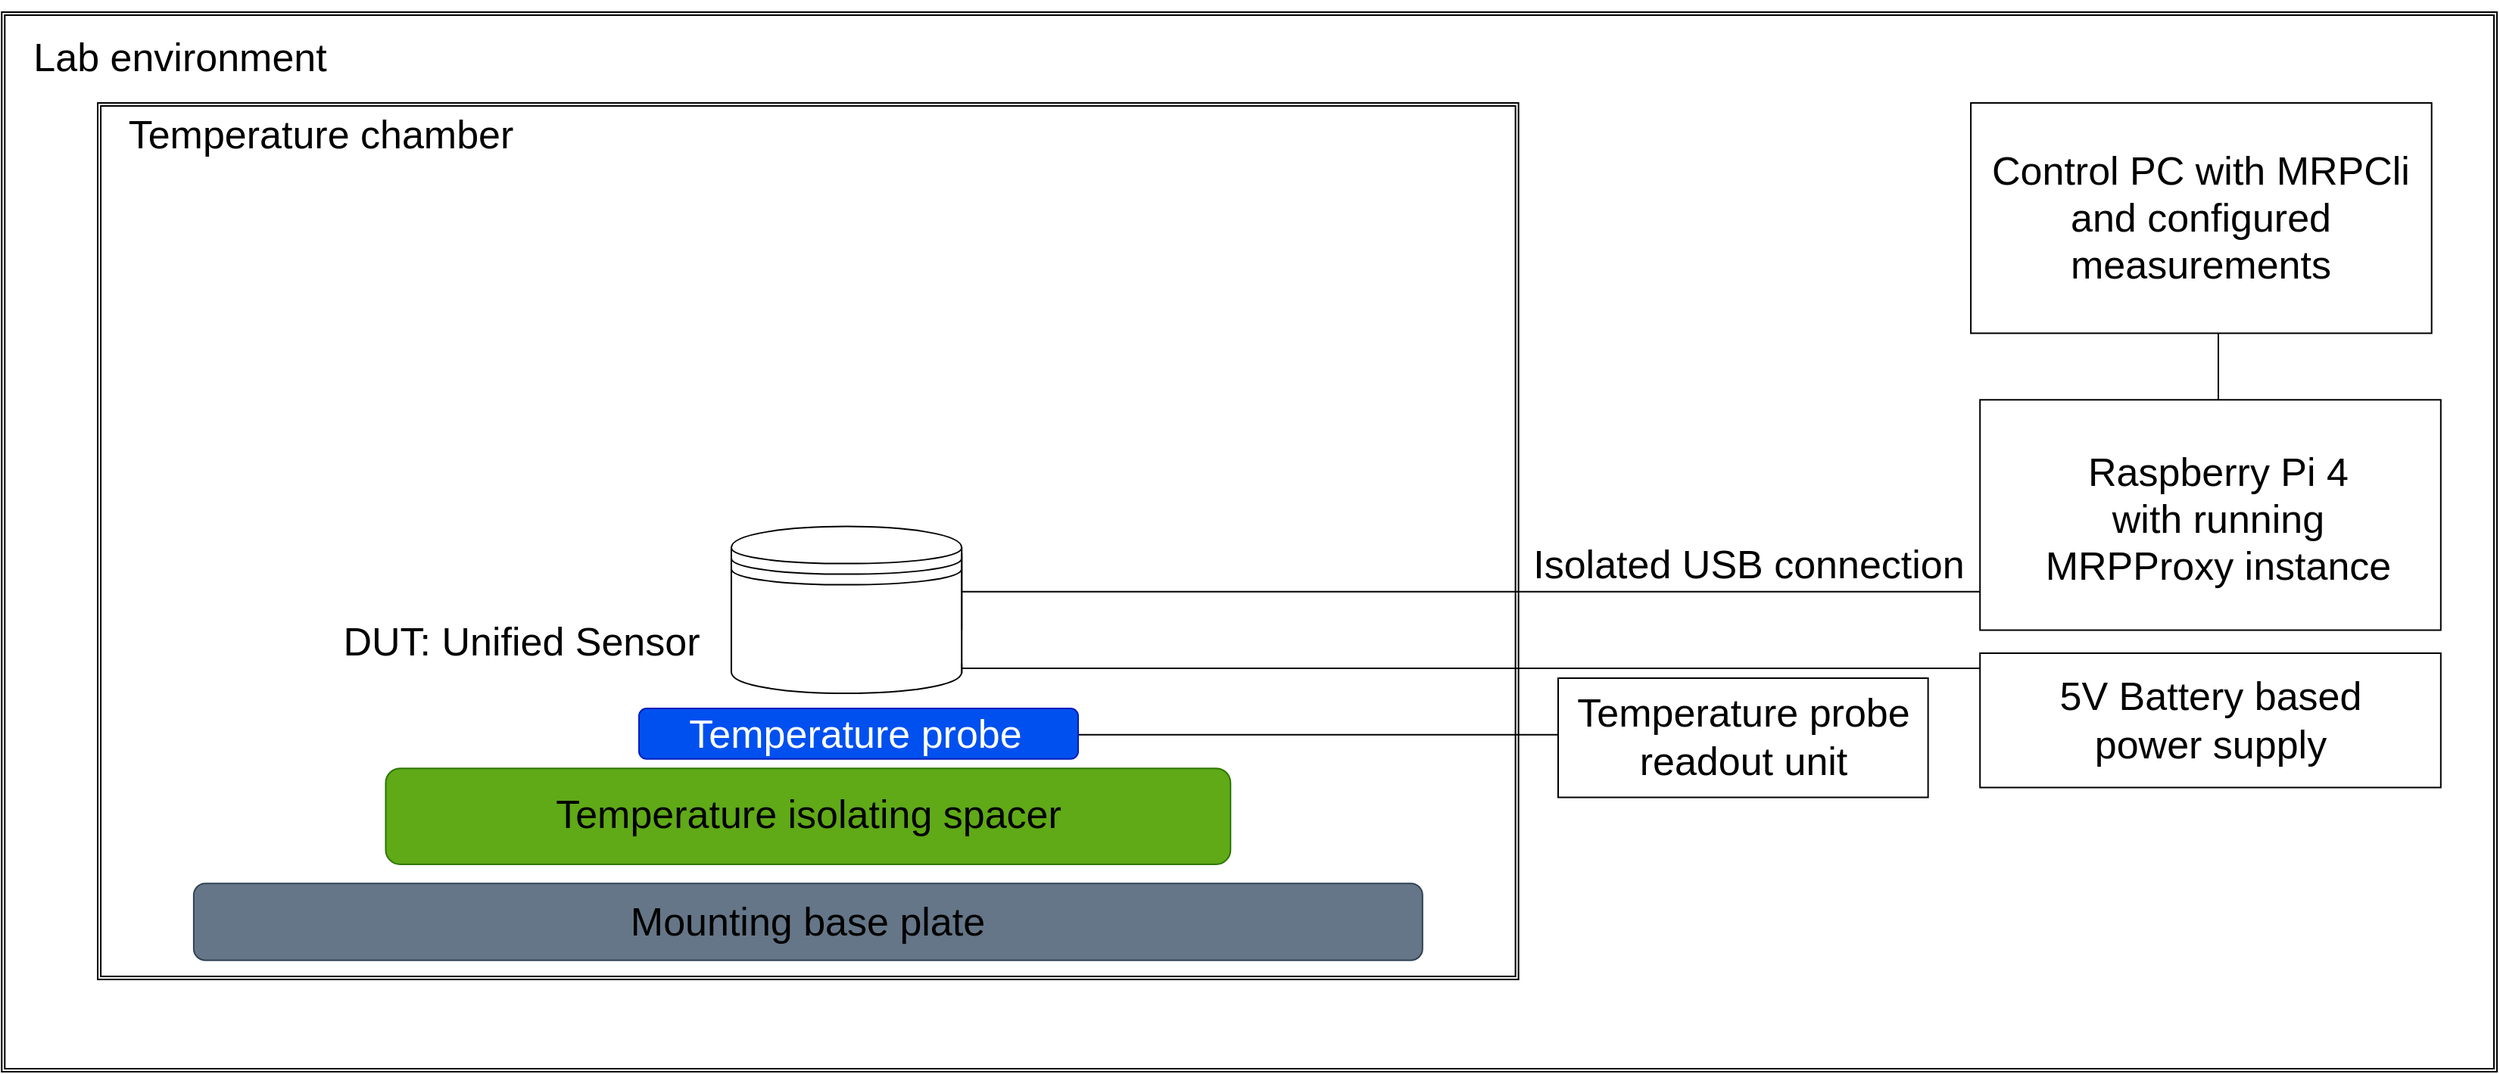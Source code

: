 <mxfile version="23.0.2" type="device">
  <diagram name="Seite-1" id="LVsIx8To8QwGvgg_5ai1">
    <mxGraphModel dx="3364" dy="665" grid="1" gridSize="10" guides="1" tooltips="1" connect="1" arrows="1" fold="1" page="1" pageScale="1" pageWidth="1169" pageHeight="827" math="0" shadow="0">
      <root>
        <mxCell id="0" />
        <mxCell id="1" parent="0" />
        <mxCell id="4N-B-asAUeovzKVmC_IK-16" value="" style="shape=ext;double=1;rounded=0;whiteSpace=wrap;html=1;align=right;movable=1;resizable=1;rotatable=1;deletable=1;editable=1;locked=0;connectable=1;" parent="1" vertex="1">
          <mxGeometry x="-2137.85" y="10" width="1647.85" height="700" as="geometry" />
        </mxCell>
        <mxCell id="4N-B-asAUeovzKVmC_IK-10" value="" style="shape=ext;double=1;rounded=0;whiteSpace=wrap;html=1;" parent="1" vertex="1">
          <mxGeometry x="-2074.45" y="70" width="938.27" height="579.04" as="geometry" />
        </mxCell>
        <mxCell id="4N-B-asAUeovzKVmC_IK-1" value="" style="rounded=1;whiteSpace=wrap;html=1;fillColor=#647687;fontColor=#ffffff;strokeColor=#314354;" parent="1" vertex="1">
          <mxGeometry x="-2011.054" y="585.647" width="811.48" height="50.718" as="geometry" />
        </mxCell>
        <mxCell id="4N-B-asAUeovzKVmC_IK-3" value="Mounting base plate" style="text;html=1;strokeColor=none;fillColor=none;align=center;verticalAlign=middle;whiteSpace=wrap;rounded=0;fontSize=26;spacing=2;" parent="1" vertex="1">
          <mxGeometry x="-2011.054" y="572.968" width="811.48" height="76.077" as="geometry" />
        </mxCell>
        <mxCell id="4N-B-asAUeovzKVmC_IK-11" value="Temperature chamber" style="text;html=1;strokeColor=none;fillColor=none;align=center;verticalAlign=middle;whiteSpace=wrap;rounded=0;fontSize=26;spacing=2;" parent="1" vertex="1">
          <mxGeometry x="-2074.45" y="60" width="294.4" height="61.53" as="geometry" />
        </mxCell>
        <mxCell id="4N-B-asAUeovzKVmC_IK-13" value="" style="shape=datastore;whiteSpace=wrap;html=1;" parent="1" vertex="1">
          <mxGeometry x="-1656.03" y="349.81" width="152.15" height="110.19" as="geometry" />
        </mxCell>
        <mxCell id="4N-B-asAUeovzKVmC_IK-14" value="DUT: Unified Sensor" style="text;html=1;strokeColor=none;fillColor=none;align=center;verticalAlign=middle;whiteSpace=wrap;rounded=0;fontSize=26;spacing=2;" parent="1" vertex="1">
          <mxGeometry x="-1920" y="387.85" width="250.76" height="76.08" as="geometry" />
        </mxCell>
        <mxCell id="4N-B-asAUeovzKVmC_IK-15" value="" style="shape=crossbar;whiteSpace=wrap;html=1;rounded=1;" parent="1" vertex="1">
          <mxGeometry x="-1503.879" y="367.561" width="811.48" height="50.718" as="geometry" />
        </mxCell>
        <mxCell id="4N-B-asAUeovzKVmC_IK-17" value="Lab environment" style="text;html=1;strokeColor=none;fillColor=none;align=center;verticalAlign=middle;whiteSpace=wrap;rounded=0;fontSize=26;spacing=2;" parent="1" vertex="1">
          <mxGeometry x="-2130" y="2" width="220" height="76.08" as="geometry" />
        </mxCell>
        <mxCell id="4N-B-asAUeovzKVmC_IK-20" value="Isolated USB connection" style="text;html=1;strokeColor=none;fillColor=none;align=center;verticalAlign=middle;whiteSpace=wrap;rounded=0;fontSize=26;spacing=2;" parent="1" vertex="1">
          <mxGeometry x="-1130" y="337" width="292.24" height="76.08" as="geometry" />
        </mxCell>
        <mxCell id="4N-B-asAUeovzKVmC_IK-23" value="" style="shape=crossbar;whiteSpace=wrap;html=1;rounded=1;" parent="1" vertex="1">
          <mxGeometry x="-1503.88" y="440" width="811.48" height="7" as="geometry" />
        </mxCell>
        <mxCell id="4N-B-asAUeovzKVmC_IK-29" value="" style="shape=crossbar;whiteSpace=wrap;html=1;rounded=1;rotation=-90;" parent="1" vertex="1">
          <mxGeometry x="-734.864" y="204.998" width="121.722" height="25.359" as="geometry" />
        </mxCell>
        <mxCell id="4N-B-asAUeovzKVmC_IK-38" value="" style="group" parent="1" vertex="1" connectable="0">
          <mxGeometry x="-840" y="70.005" width="309.38" height="152.153" as="geometry" />
        </mxCell>
        <mxCell id="4N-B-asAUeovzKVmC_IK-35" value="" style="rounded=0;whiteSpace=wrap;html=1;" parent="4N-B-asAUeovzKVmC_IK-38" vertex="1">
          <mxGeometry x="2.541" width="304.305" height="152.153" as="geometry" />
        </mxCell>
        <mxCell id="4N-B-asAUeovzKVmC_IK-30" value="Control PC with MRPCli and configured measurements" style="text;html=1;strokeColor=none;fillColor=none;align=center;verticalAlign=middle;whiteSpace=wrap;rounded=0;fontSize=26;spacing=2;" parent="4N-B-asAUeovzKVmC_IK-38" vertex="1">
          <mxGeometry y="20.145" width="309.38" height="111.87" as="geometry" />
        </mxCell>
        <mxCell id="4N-B-asAUeovzKVmC_IK-39" value="" style="group" parent="1" vertex="1" connectable="0">
          <mxGeometry x="-831.399" y="266.125" width="304.305" height="152.153" as="geometry" />
        </mxCell>
        <mxCell id="4N-B-asAUeovzKVmC_IK-22" value="" style="rounded=0;whiteSpace=wrap;html=1;" parent="4N-B-asAUeovzKVmC_IK-39" vertex="1">
          <mxGeometry width="304.305" height="152.153" as="geometry" />
        </mxCell>
        <mxCell id="4N-B-asAUeovzKVmC_IK-27" value="Raspberry Pi 4&lt;br style=&quot;font-size: 26px;&quot;&gt;with running&lt;br style=&quot;font-size: 26px;&quot;&gt;MRPProxy instance" style="text;html=1;strokeColor=none;fillColor=none;align=center;verticalAlign=middle;whiteSpace=wrap;rounded=0;fontSize=26;spacing=2;" parent="4N-B-asAUeovzKVmC_IK-39" vertex="1">
          <mxGeometry x="12.399" y="13.875" width="290" height="130" as="geometry" />
        </mxCell>
        <mxCell id="4N-B-asAUeovzKVmC_IK-40" value="" style="group" parent="1" vertex="1" connectable="0">
          <mxGeometry x="-831.399" y="433.494" width="304.305" height="88.756" as="geometry" />
        </mxCell>
        <mxCell id="4N-B-asAUeovzKVmC_IK-25" value="" style="rounded=0;whiteSpace=wrap;html=1;" parent="4N-B-asAUeovzKVmC_IK-40" vertex="1">
          <mxGeometry width="304.305" height="88.756" as="geometry" />
        </mxCell>
        <mxCell id="4N-B-asAUeovzKVmC_IK-26" value="5V Battery based&lt;br style=&quot;font-size: 26px;&quot;&gt;power supply" style="text;html=1;strokeColor=none;fillColor=none;align=center;verticalAlign=middle;whiteSpace=wrap;rounded=0;fontSize=26;spacing=2;" parent="4N-B-asAUeovzKVmC_IK-40" vertex="1">
          <mxGeometry x="2.399" y="6.336" width="300" height="76.08" as="geometry" />
        </mxCell>
        <mxCell id="a2N6NdvEGxcP7qpkIGLV-2" value="" style="shape=crossbar;whiteSpace=wrap;html=1;rounded=1;" parent="1" vertex="1">
          <mxGeometry x="-1503.88" y="474.06" width="423.88" height="26.51" as="geometry" />
        </mxCell>
        <mxCell id="a2N6NdvEGxcP7qpkIGLV-4" value="" style="group" parent="1" vertex="1" connectable="0">
          <mxGeometry x="-1884.26" y="509.57" width="557.892" height="63.397" as="geometry" />
        </mxCell>
        <mxCell id="4N-B-asAUeovzKVmC_IK-4" value="" style="rounded=1;whiteSpace=wrap;html=1;fillColor=#60a917;fontColor=#ffffff;strokeColor=#2D7600;" parent="a2N6NdvEGxcP7qpkIGLV-4" vertex="1">
          <mxGeometry width="557.892" height="63.397" as="geometry" />
        </mxCell>
        <mxCell id="4N-B-asAUeovzKVmC_IK-5" value="Temperature isolating spacer" style="text;html=1;strokeColor=none;fillColor=none;align=center;verticalAlign=middle;whiteSpace=wrap;rounded=0;fontSize=26;spacing=2;" parent="a2N6NdvEGxcP7qpkIGLV-4" vertex="1">
          <mxGeometry x="4.26" y="10.43" width="550" height="40" as="geometry" />
        </mxCell>
        <mxCell id="a2N6NdvEGxcP7qpkIGLV-8" value="" style="group;fillColor=none;fontColor=#ffffff;strokeColor=none;" parent="1" vertex="1" connectable="0">
          <mxGeometry x="-1717" y="470" width="290" height="33.4" as="geometry" />
        </mxCell>
        <mxCell id="a2N6NdvEGxcP7qpkIGLV-9" value="" style="rounded=1;whiteSpace=wrap;html=1;fillColor=#0050ef;fontColor=#ffffff;strokeColor=#001DBC;" parent="a2N6NdvEGxcP7qpkIGLV-8" vertex="1">
          <mxGeometry width="290" height="33.4" as="geometry" />
        </mxCell>
        <mxCell id="a2N6NdvEGxcP7qpkIGLV-10" value="Temperature probe" style="text;html=1;strokeColor=none;fillColor=none;align=center;verticalAlign=middle;whiteSpace=wrap;rounded=0;fontSize=26;spacing=2;fontColor=#ffffff;" parent="a2N6NdvEGxcP7qpkIGLV-8" vertex="1">
          <mxGeometry x="-0.001" y="6.164" width="285.897" height="21.073" as="geometry" />
        </mxCell>
        <mxCell id="a2N6NdvEGxcP7qpkIGLV-14" value="" style="group" parent="1" vertex="1" connectable="0">
          <mxGeometry x="-1110" y="450" width="244.31" height="78.76" as="geometry" />
        </mxCell>
        <mxCell id="a2N6NdvEGxcP7qpkIGLV-15" value="" style="rounded=0;whiteSpace=wrap;html=1;" parent="a2N6NdvEGxcP7qpkIGLV-14" vertex="1">
          <mxGeometry width="244.31" height="78.76" as="geometry" />
        </mxCell>
        <mxCell id="a2N6NdvEGxcP7qpkIGLV-16" value="Temperature probe readout unit" style="text;html=1;strokeColor=none;fillColor=none;align=center;verticalAlign=middle;whiteSpace=wrap;rounded=0;fontSize=26;spacing=2;" parent="a2N6NdvEGxcP7qpkIGLV-14" vertex="1">
          <mxGeometry x="1.926" y="5.623" width="240.854" height="67.511" as="geometry" />
        </mxCell>
      </root>
    </mxGraphModel>
  </diagram>
</mxfile>
